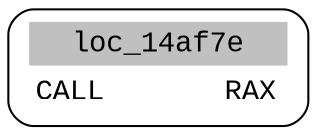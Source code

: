 digraph asm_graph {
1941 [
shape="Mrecord" fontname="Courier New"label =<<table border="0" cellborder="0" cellpadding="3"><tr><td align="center" colspan="2" bgcolor="grey">loc_14af7e</td></tr><tr><td align="left">CALL       RAX</td></tr></table>> ];
}
